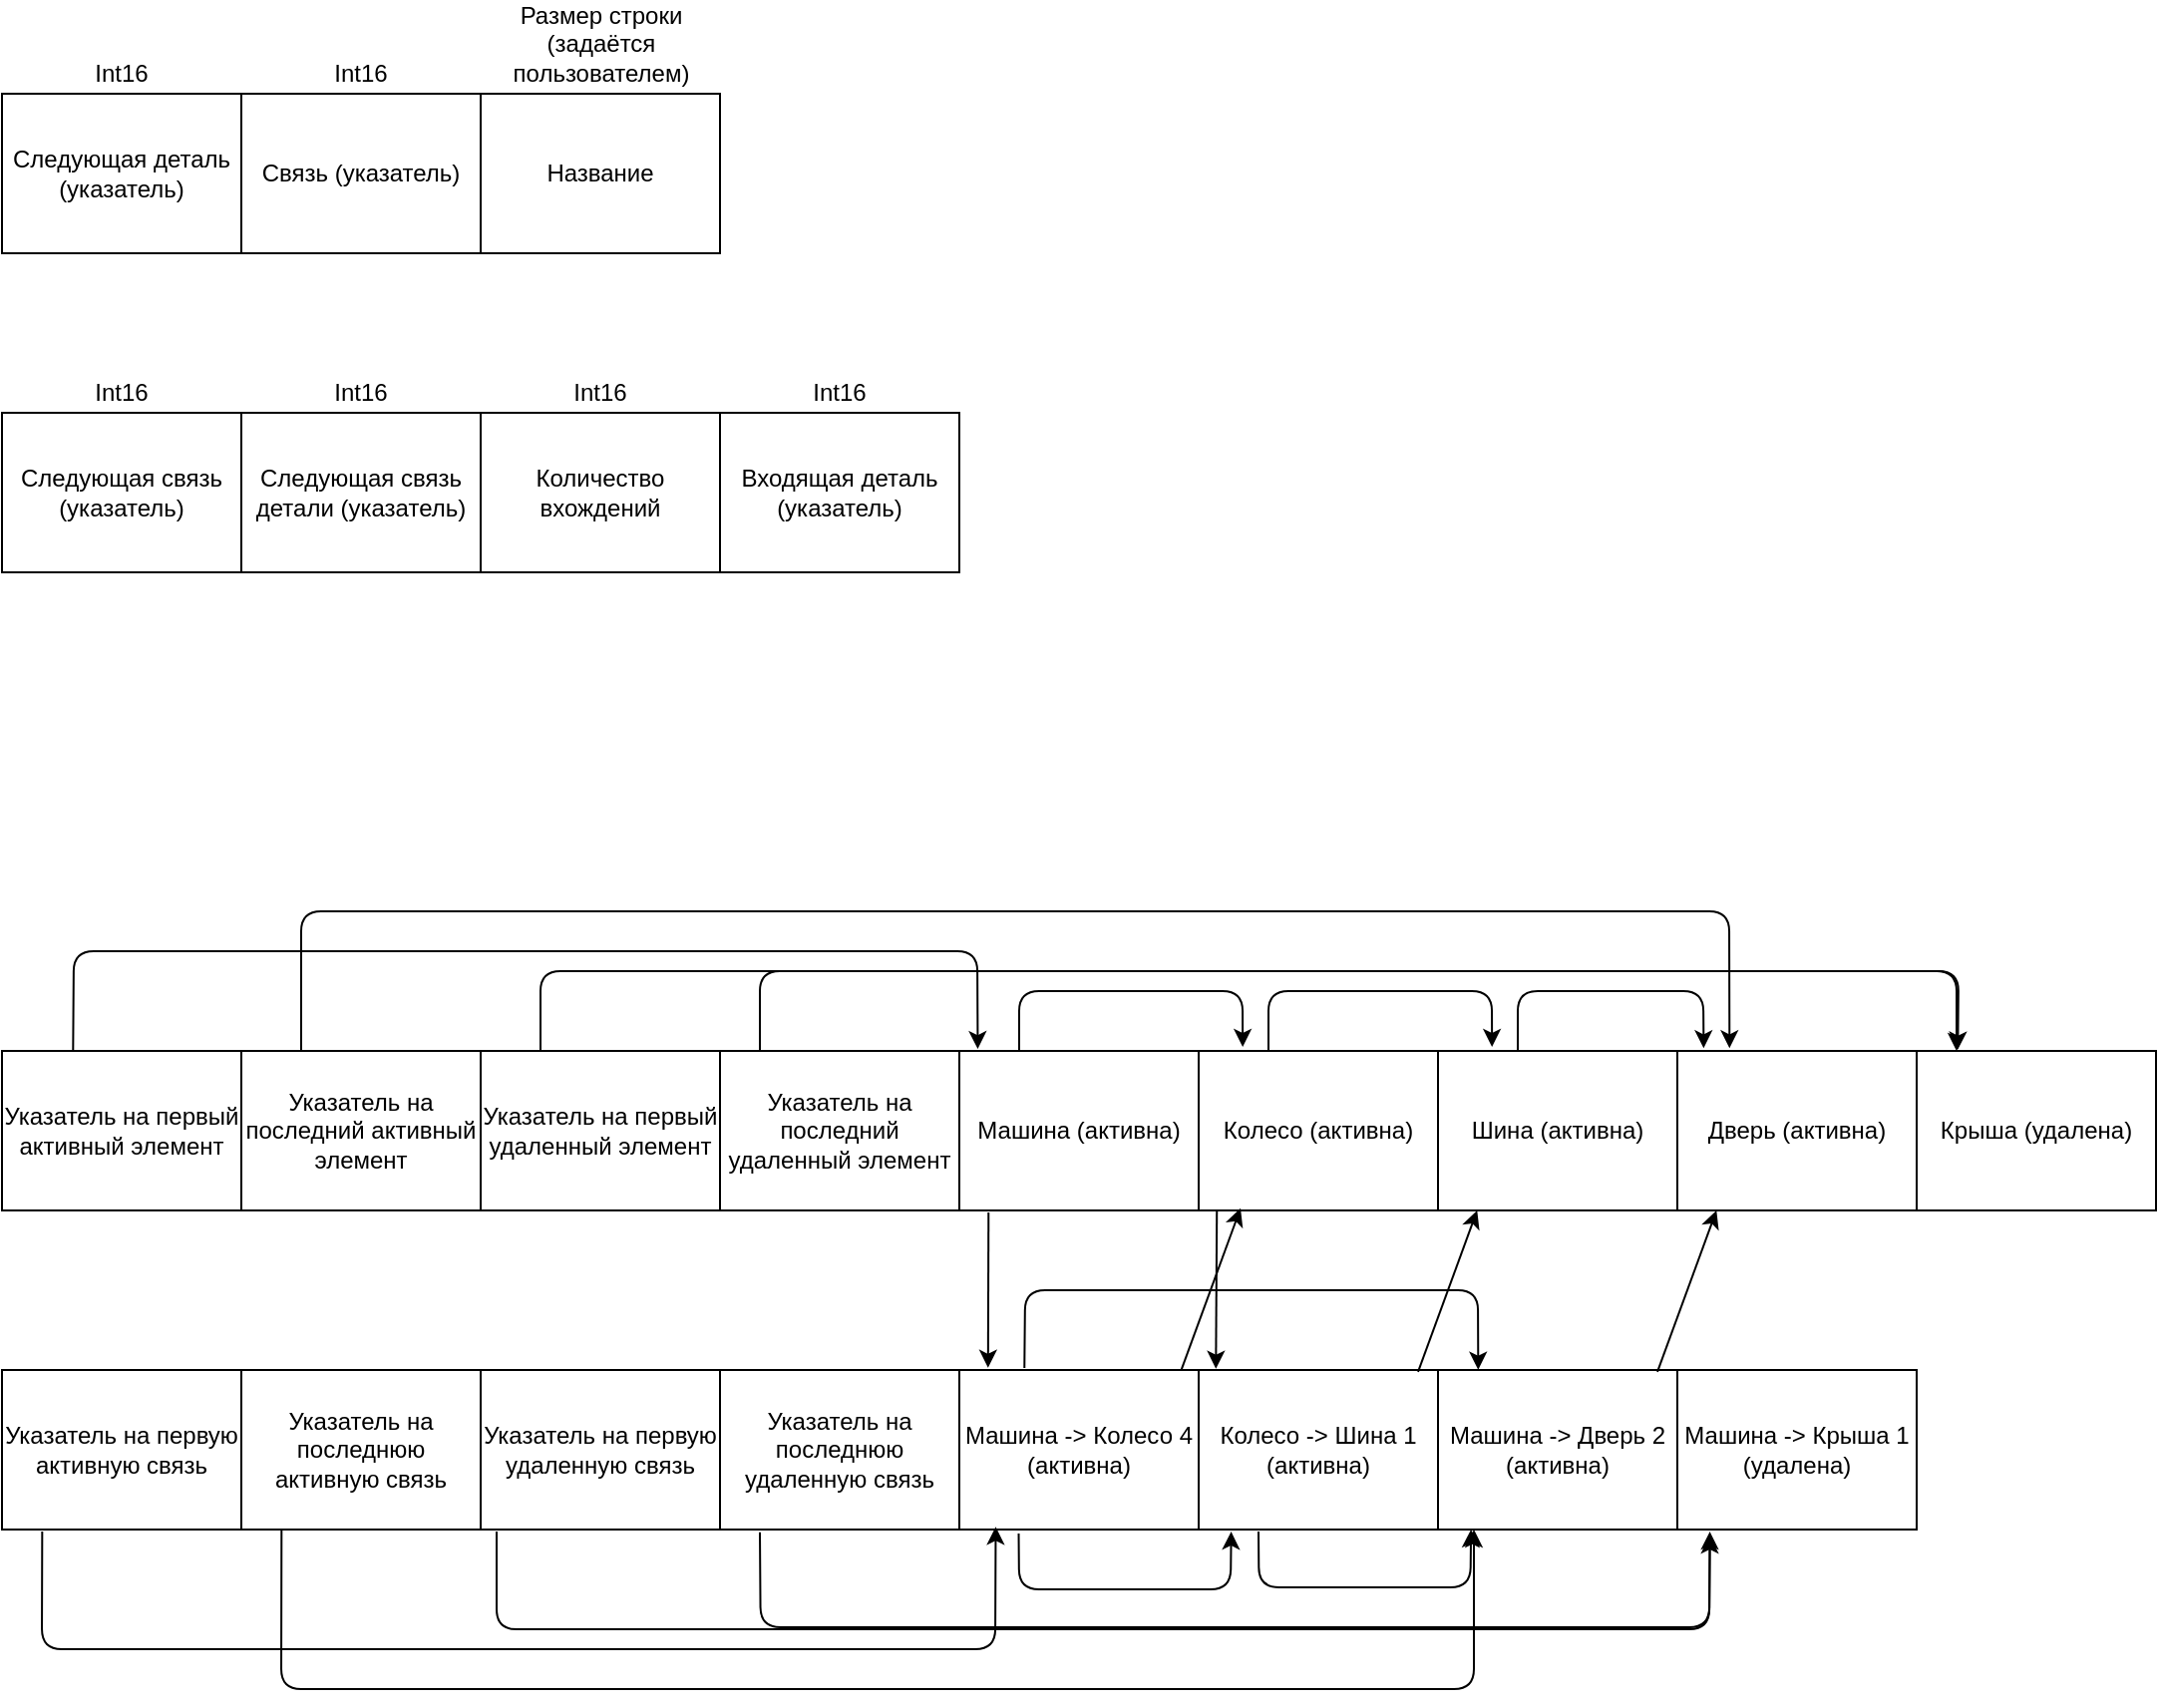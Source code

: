 <mxfile version="13.10.2" type="device"><diagram id="VO4cCBU8BxVilEIm6Thr" name="Page-1"><mxGraphModel dx="1367" dy="922" grid="1" gridSize="10" guides="1" tooltips="1" connect="1" arrows="1" fold="1" page="1" pageScale="1" pageWidth="827" pageHeight="1169" math="0" shadow="0"><root><mxCell id="0"/><mxCell id="1" parent="0"/><mxCell id="U0HnDEBjHrGHsnnuCINV-14" value="" style="shape=table;html=1;whiteSpace=wrap;startSize=0;container=1;collapsible=0;childLayout=tableLayout;" vertex="1" parent="1"><mxGeometry x="80" y="80" width="360" height="80" as="geometry"/></mxCell><mxCell id="U0HnDEBjHrGHsnnuCINV-15" value="" style="shape=partialRectangle;html=1;whiteSpace=wrap;collapsible=0;dropTarget=0;pointerEvents=0;fillColor=none;top=0;left=0;bottom=0;right=0;points=[[0,0.5],[1,0.5]];portConstraint=eastwest;" vertex="1" parent="U0HnDEBjHrGHsnnuCINV-14"><mxGeometry width="360" height="80" as="geometry"/></mxCell><mxCell id="U0HnDEBjHrGHsnnuCINV-16" value="Следующая деталь (указатель)" style="shape=partialRectangle;html=1;whiteSpace=wrap;connectable=0;overflow=hidden;fillColor=none;top=0;left=0;bottom=0;right=0;" vertex="1" parent="U0HnDEBjHrGHsnnuCINV-15"><mxGeometry width="120" height="80" as="geometry"/></mxCell><mxCell id="U0HnDEBjHrGHsnnuCINV-17" value="Связь (указатель)" style="shape=partialRectangle;html=1;whiteSpace=wrap;connectable=0;overflow=hidden;fillColor=none;top=0;left=0;bottom=0;right=0;" vertex="1" parent="U0HnDEBjHrGHsnnuCINV-15"><mxGeometry x="120" width="120" height="80" as="geometry"/></mxCell><mxCell id="U0HnDEBjHrGHsnnuCINV-18" value="Название" style="shape=partialRectangle;html=1;whiteSpace=wrap;connectable=0;overflow=hidden;fillColor=none;top=0;left=0;bottom=0;right=0;" vertex="1" parent="U0HnDEBjHrGHsnnuCINV-15"><mxGeometry x="240" width="120" height="80" as="geometry"/></mxCell><mxCell id="U0HnDEBjHrGHsnnuCINV-19" value="" style="shape=table;html=1;whiteSpace=wrap;startSize=0;container=1;collapsible=0;childLayout=tableLayout;" vertex="1" parent="1"><mxGeometry x="80" y="240" width="480" height="80" as="geometry"/></mxCell><mxCell id="U0HnDEBjHrGHsnnuCINV-20" value="" style="shape=partialRectangle;html=1;whiteSpace=wrap;collapsible=0;dropTarget=0;pointerEvents=0;fillColor=none;top=0;left=0;bottom=0;right=0;points=[[0,0.5],[1,0.5]];portConstraint=eastwest;" vertex="1" parent="U0HnDEBjHrGHsnnuCINV-19"><mxGeometry width="480" height="80" as="geometry"/></mxCell><mxCell id="U0HnDEBjHrGHsnnuCINV-21" value="Следующая связь (указатель)" style="shape=partialRectangle;html=1;whiteSpace=wrap;connectable=0;overflow=hidden;fillColor=none;top=0;left=0;bottom=0;right=0;" vertex="1" parent="U0HnDEBjHrGHsnnuCINV-20"><mxGeometry width="120" height="80" as="geometry"/></mxCell><mxCell id="U0HnDEBjHrGHsnnuCINV-22" value="Следующая связь детали (указатель)" style="shape=partialRectangle;html=1;whiteSpace=wrap;connectable=0;overflow=hidden;fillColor=none;top=0;left=0;bottom=0;right=0;" vertex="1" parent="U0HnDEBjHrGHsnnuCINV-20"><mxGeometry x="120" width="120" height="80" as="geometry"/></mxCell><mxCell id="U0HnDEBjHrGHsnnuCINV-23" value="Количество вхождений" style="shape=partialRectangle;html=1;whiteSpace=wrap;connectable=0;overflow=hidden;fillColor=none;top=0;left=0;bottom=0;right=0;" vertex="1" parent="U0HnDEBjHrGHsnnuCINV-20"><mxGeometry x="240" width="120" height="80" as="geometry"/></mxCell><mxCell id="U0HnDEBjHrGHsnnuCINV-24" value="Входящая деталь (указатель)" style="shape=partialRectangle;html=1;whiteSpace=wrap;connectable=0;overflow=hidden;fillColor=none;top=0;left=0;bottom=0;right=0;" vertex="1" parent="U0HnDEBjHrGHsnnuCINV-20"><mxGeometry x="360" width="120" height="80" as="geometry"/></mxCell><mxCell id="U0HnDEBjHrGHsnnuCINV-25" value="Int16" style="text;html=1;strokeColor=none;fillColor=none;align=center;verticalAlign=middle;whiteSpace=wrap;rounded=0;" vertex="1" parent="1"><mxGeometry x="120" y="60" width="40" height="20" as="geometry"/></mxCell><mxCell id="U0HnDEBjHrGHsnnuCINV-26" value="Int16" style="text;html=1;strokeColor=none;fillColor=none;align=center;verticalAlign=middle;whiteSpace=wrap;rounded=0;" vertex="1" parent="1"><mxGeometry x="240" y="60" width="40" height="20" as="geometry"/></mxCell><mxCell id="U0HnDEBjHrGHsnnuCINV-27" value="Int16" style="text;html=1;strokeColor=none;fillColor=none;align=center;verticalAlign=middle;whiteSpace=wrap;rounded=0;" vertex="1" parent="1"><mxGeometry x="120" y="220" width="40" height="20" as="geometry"/></mxCell><mxCell id="U0HnDEBjHrGHsnnuCINV-28" value="Int16" style="text;html=1;strokeColor=none;fillColor=none;align=center;verticalAlign=middle;whiteSpace=wrap;rounded=0;" vertex="1" parent="1"><mxGeometry x="240" y="220" width="40" height="20" as="geometry"/></mxCell><mxCell id="U0HnDEBjHrGHsnnuCINV-29" value="Int16" style="text;html=1;strokeColor=none;fillColor=none;align=center;verticalAlign=middle;whiteSpace=wrap;rounded=0;" vertex="1" parent="1"><mxGeometry x="360" y="220" width="40" height="20" as="geometry"/></mxCell><mxCell id="U0HnDEBjHrGHsnnuCINV-30" value="Int16" style="text;html=1;strokeColor=none;fillColor=none;align=center;verticalAlign=middle;whiteSpace=wrap;rounded=0;" vertex="1" parent="1"><mxGeometry x="480" y="220" width="40" height="20" as="geometry"/></mxCell><mxCell id="U0HnDEBjHrGHsnnuCINV-31" value="Размер строки (задаётся пользователем)" style="text;html=1;strokeColor=none;fillColor=none;align=center;verticalAlign=middle;whiteSpace=wrap;rounded=0;" vertex="1" parent="1"><mxGeometry x="327.5" y="40" width="105" height="30" as="geometry"/></mxCell><mxCell id="U0HnDEBjHrGHsnnuCINV-32" value="" style="shape=table;html=1;whiteSpace=wrap;startSize=0;container=1;collapsible=0;childLayout=tableLayout;" vertex="1" parent="1"><mxGeometry x="80" y="560" width="1080" height="80" as="geometry"/></mxCell><mxCell id="U0HnDEBjHrGHsnnuCINV-33" value="" style="shape=partialRectangle;html=1;whiteSpace=wrap;collapsible=0;dropTarget=0;pointerEvents=0;fillColor=none;top=0;left=0;bottom=0;right=0;points=[[0,0.5],[1,0.5]];portConstraint=eastwest;" vertex="1" parent="U0HnDEBjHrGHsnnuCINV-32"><mxGeometry width="1080" height="80" as="geometry"/></mxCell><mxCell id="U0HnDEBjHrGHsnnuCINV-34" value="Указатель на первый активный элемент" style="shape=partialRectangle;html=1;whiteSpace=wrap;connectable=0;overflow=hidden;fillColor=none;top=0;left=0;bottom=0;right=0;" vertex="1" parent="U0HnDEBjHrGHsnnuCINV-33"><mxGeometry width="120" height="80" as="geometry"/></mxCell><mxCell id="U0HnDEBjHrGHsnnuCINV-35" value="&lt;span&gt;Указатель на последний активный элемент&lt;/span&gt;" style="shape=partialRectangle;html=1;whiteSpace=wrap;connectable=0;overflow=hidden;fillColor=none;top=0;left=0;bottom=0;right=0;" vertex="1" parent="U0HnDEBjHrGHsnnuCINV-33"><mxGeometry x="120" width="120" height="80" as="geometry"/></mxCell><mxCell id="U0HnDEBjHrGHsnnuCINV-36" value="&lt;span&gt;Указатель на первый удаленный элемент&lt;/span&gt;" style="shape=partialRectangle;html=1;whiteSpace=wrap;connectable=0;overflow=hidden;fillColor=none;top=0;left=0;bottom=0;right=0;" vertex="1" parent="U0HnDEBjHrGHsnnuCINV-33"><mxGeometry x="240" width="120" height="80" as="geometry"/></mxCell><mxCell id="U0HnDEBjHrGHsnnuCINV-37" value="&lt;span&gt;Указатель на последний удаленный элемент&lt;/span&gt;" style="shape=partialRectangle;html=1;whiteSpace=wrap;connectable=0;overflow=hidden;fillColor=none;top=0;left=0;bottom=0;right=0;" vertex="1" parent="U0HnDEBjHrGHsnnuCINV-33"><mxGeometry x="360" width="120" height="80" as="geometry"/></mxCell><mxCell id="U0HnDEBjHrGHsnnuCINV-38" value="Машина (активна)" style="shape=partialRectangle;html=1;whiteSpace=wrap;connectable=0;overflow=hidden;fillColor=none;top=0;left=0;bottom=0;right=0;" vertex="1" parent="U0HnDEBjHrGHsnnuCINV-33"><mxGeometry x="480" width="120" height="80" as="geometry"/></mxCell><mxCell id="U0HnDEBjHrGHsnnuCINV-39" value="Колесо (активна)" style="shape=partialRectangle;html=1;whiteSpace=wrap;connectable=0;overflow=hidden;fillColor=none;top=0;left=0;bottom=0;right=0;" vertex="1" parent="U0HnDEBjHrGHsnnuCINV-33"><mxGeometry x="600" width="120" height="80" as="geometry"/></mxCell><mxCell id="U0HnDEBjHrGHsnnuCINV-40" value="Шина (активна)" style="shape=partialRectangle;html=1;whiteSpace=wrap;connectable=0;overflow=hidden;fillColor=none;top=0;left=0;bottom=0;right=0;" vertex="1" parent="U0HnDEBjHrGHsnnuCINV-33"><mxGeometry x="720" width="120" height="80" as="geometry"/></mxCell><mxCell id="U0HnDEBjHrGHsnnuCINV-60" value="Дверь (активна)" style="shape=partialRectangle;html=1;whiteSpace=wrap;connectable=0;overflow=hidden;fillColor=none;top=0;left=0;bottom=0;right=0;" vertex="1" parent="U0HnDEBjHrGHsnnuCINV-33"><mxGeometry x="840" width="120" height="80" as="geometry"/></mxCell><mxCell id="U0HnDEBjHrGHsnnuCINV-61" value="Крыша (удалена)" style="shape=partialRectangle;html=1;whiteSpace=wrap;connectable=0;overflow=hidden;fillColor=none;top=0;left=0;bottom=0;right=0;" vertex="1" parent="U0HnDEBjHrGHsnnuCINV-33"><mxGeometry x="960" width="120" height="80" as="geometry"/></mxCell><mxCell id="U0HnDEBjHrGHsnnuCINV-62" value="" style="endArrow=classic;html=1;exitX=0.033;exitY=0;exitDx=0;exitDy=0;exitPerimeter=0;entryX=0.453;entryY=-0.012;entryDx=0;entryDy=0;entryPerimeter=0;" edge="1" parent="U0HnDEBjHrGHsnnuCINV-32" source="U0HnDEBjHrGHsnnuCINV-33" target="U0HnDEBjHrGHsnnuCINV-33"><mxGeometry width="50" height="50" relative="1" as="geometry"><mxPoint x="70" y="-10" as="sourcePoint"/><mxPoint x="490" y="-70" as="targetPoint"/><Array as="points"><mxPoint x="36" y="-50"/><mxPoint x="489" y="-50"/></Array></mxGeometry></mxCell><mxCell id="U0HnDEBjHrGHsnnuCINV-50" value="" style="shape=table;html=1;whiteSpace=wrap;startSize=0;container=1;collapsible=0;childLayout=tableLayout;" vertex="1" parent="1"><mxGeometry x="80" y="720" width="960" height="80" as="geometry"/></mxCell><mxCell id="U0HnDEBjHrGHsnnuCINV-51" value="" style="shape=partialRectangle;html=1;whiteSpace=wrap;collapsible=0;dropTarget=0;pointerEvents=0;fillColor=none;top=0;left=0;bottom=0;right=0;points=[[0,0.5],[1,0.5]];portConstraint=eastwest;" vertex="1" parent="U0HnDEBjHrGHsnnuCINV-50"><mxGeometry width="960" height="80" as="geometry"/></mxCell><mxCell id="U0HnDEBjHrGHsnnuCINV-52" value="Указатель на первую активную связь" style="shape=partialRectangle;html=1;whiteSpace=wrap;connectable=0;overflow=hidden;fillColor=none;top=0;left=0;bottom=0;right=0;" vertex="1" parent="U0HnDEBjHrGHsnnuCINV-51"><mxGeometry width="120" height="80" as="geometry"/></mxCell><mxCell id="U0HnDEBjHrGHsnnuCINV-53" value="&lt;span&gt;Указатель на последнюю активную связь&lt;/span&gt;" style="shape=partialRectangle;html=1;whiteSpace=wrap;connectable=0;overflow=hidden;fillColor=none;top=0;left=0;bottom=0;right=0;" vertex="1" parent="U0HnDEBjHrGHsnnuCINV-51"><mxGeometry x="120" width="120" height="80" as="geometry"/></mxCell><mxCell id="U0HnDEBjHrGHsnnuCINV-54" value="&lt;span&gt;Указатель на первую удаленную связь&lt;/span&gt;" style="shape=partialRectangle;html=1;whiteSpace=wrap;connectable=0;overflow=hidden;fillColor=none;top=0;left=0;bottom=0;right=0;" vertex="1" parent="U0HnDEBjHrGHsnnuCINV-51"><mxGeometry x="240" width="120" height="80" as="geometry"/></mxCell><mxCell id="U0HnDEBjHrGHsnnuCINV-55" value="&lt;span&gt;Указатель на последнюю удаленную связь&lt;/span&gt;" style="shape=partialRectangle;html=1;whiteSpace=wrap;connectable=0;overflow=hidden;fillColor=none;top=0;left=0;bottom=0;right=0;" vertex="1" parent="U0HnDEBjHrGHsnnuCINV-51"><mxGeometry x="360" width="120" height="80" as="geometry"/></mxCell><mxCell id="U0HnDEBjHrGHsnnuCINV-56" value="&lt;span&gt;Машина -&amp;gt; Колесо 4 (активна)&lt;/span&gt;" style="shape=partialRectangle;html=1;whiteSpace=wrap;connectable=0;overflow=hidden;fillColor=none;top=0;left=0;bottom=0;right=0;" vertex="1" parent="U0HnDEBjHrGHsnnuCINV-51"><mxGeometry x="480" width="120" height="80" as="geometry"/></mxCell><mxCell id="U0HnDEBjHrGHsnnuCINV-57" value="&lt;span&gt;Колесо -&amp;gt; Шина 1 (активна)&lt;/span&gt;" style="shape=partialRectangle;html=1;whiteSpace=wrap;connectable=0;overflow=hidden;fillColor=none;top=0;left=0;bottom=0;right=0;" vertex="1" parent="U0HnDEBjHrGHsnnuCINV-51"><mxGeometry x="600" width="120" height="80" as="geometry"/></mxCell><mxCell id="U0HnDEBjHrGHsnnuCINV-58" value="Машина -&amp;gt; Дверь 2 (активна)" style="shape=partialRectangle;html=1;whiteSpace=wrap;connectable=0;overflow=hidden;fillColor=none;top=0;left=0;bottom=0;right=0;" vertex="1" parent="U0HnDEBjHrGHsnnuCINV-51"><mxGeometry x="720" width="120" height="80" as="geometry"/></mxCell><mxCell id="U0HnDEBjHrGHsnnuCINV-59" value="Машина -&amp;gt; Крыша 1 (удалена)" style="shape=partialRectangle;html=1;whiteSpace=wrap;connectable=0;overflow=hidden;fillColor=none;top=0;left=0;bottom=0;right=0;" vertex="1" parent="U0HnDEBjHrGHsnnuCINV-51"><mxGeometry x="840" width="120" height="80" as="geometry"/></mxCell><mxCell id="U0HnDEBjHrGHsnnuCINV-73" value="" style="endArrow=classic;html=1;exitX=0.021;exitY=1.013;exitDx=0;exitDy=0;exitPerimeter=0;entryX=0.519;entryY=0.983;entryDx=0;entryDy=0;entryPerimeter=0;" edge="1" parent="U0HnDEBjHrGHsnnuCINV-50" source="U0HnDEBjHrGHsnnuCINV-51" target="U0HnDEBjHrGHsnnuCINV-51"><mxGeometry width="50" height="50" relative="1" as="geometry"><mxPoint x="120" y="180" as="sourcePoint"/><mxPoint x="170" y="130" as="targetPoint"/><Array as="points"><mxPoint x="20" y="140"/><mxPoint x="498" y="140"/></Array></mxGeometry></mxCell><mxCell id="U0HnDEBjHrGHsnnuCINV-77" value="" style="endArrow=classic;html=1;exitX=0.531;exitY=1.025;exitDx=0;exitDy=0;exitPerimeter=0;entryX=0.642;entryY=1.013;entryDx=0;entryDy=0;entryPerimeter=0;" edge="1" parent="U0HnDEBjHrGHsnnuCINV-50" source="U0HnDEBjHrGHsnnuCINV-51" target="U0HnDEBjHrGHsnnuCINV-51"><mxGeometry width="50" height="50" relative="1" as="geometry"><mxPoint x="500" y="270" as="sourcePoint"/><mxPoint x="550" y="220" as="targetPoint"/><Array as="points"><mxPoint x="510" y="110"/><mxPoint x="616" y="110"/></Array></mxGeometry></mxCell><mxCell id="U0HnDEBjHrGHsnnuCINV-80" value="" style="endArrow=classic;html=1;exitX=0.534;exitY=-0.012;exitDx=0;exitDy=0;exitPerimeter=0;entryX=0.771;entryY=-0.002;entryDx=0;entryDy=0;entryPerimeter=0;" edge="1" parent="U0HnDEBjHrGHsnnuCINV-50" source="U0HnDEBjHrGHsnnuCINV-51" target="U0HnDEBjHrGHsnnuCINV-51"><mxGeometry width="50" height="50" relative="1" as="geometry"><mxPoint x="660" as="sourcePoint"/><mxPoint x="740" y="-4" as="targetPoint"/><Array as="points"><mxPoint x="513" y="-40"/><mxPoint x="740" y="-40"/></Array></mxGeometry></mxCell><mxCell id="U0HnDEBjHrGHsnnuCINV-63" value="" style="endArrow=classic;html=1;exitX=0.033;exitY=0;exitDx=0;exitDy=0;exitPerimeter=0;entryX=0.802;entryY=-0.017;entryDx=0;entryDy=0;entryPerimeter=0;" edge="1" parent="1" target="U0HnDEBjHrGHsnnuCINV-33"><mxGeometry width="50" height="50" relative="1" as="geometry"><mxPoint x="230.0" y="560" as="sourcePoint"/><mxPoint x="1060" y="560" as="targetPoint"/><Array as="points"><mxPoint x="230" y="490"/><mxPoint x="946" y="490"/></Array></mxGeometry></mxCell><mxCell id="U0HnDEBjHrGHsnnuCINV-65" value="" style="endArrow=classic;html=1;exitX=0.033;exitY=0;exitDx=0;exitDy=0;exitPerimeter=0;" edge="1" parent="1"><mxGeometry width="50" height="50" relative="1" as="geometry"><mxPoint x="350.0" y="560" as="sourcePoint"/><mxPoint x="1060" y="560" as="targetPoint"/><Array as="points"><mxPoint x="350" y="520"/><mxPoint x="1060" y="520"/></Array></mxGeometry></mxCell><mxCell id="U0HnDEBjHrGHsnnuCINV-66" value="" style="endArrow=classic;html=1;exitX=0.033;exitY=0;exitDx=0;exitDy=0;exitPerimeter=0;entryX=0.908;entryY=-0.009;entryDx=0;entryDy=0;entryPerimeter=0;" edge="1" parent="1" target="U0HnDEBjHrGHsnnuCINV-33"><mxGeometry width="50" height="50" relative="1" as="geometry"><mxPoint x="460" y="560" as="sourcePoint"/><mxPoint x="1160" y="520" as="targetPoint"/><Array as="points"><mxPoint x="460" y="520"/><mxPoint x="1061" y="520"/></Array></mxGeometry></mxCell><mxCell id="U0HnDEBjHrGHsnnuCINV-68" value="" style="endArrow=classic;html=1;exitX=0.033;exitY=0;exitDx=0;exitDy=0;exitPerimeter=0;entryX=0.576;entryY=-0.025;entryDx=0;entryDy=0;entryPerimeter=0;" edge="1" parent="1" target="U0HnDEBjHrGHsnnuCINV-33"><mxGeometry width="50" height="50" relative="1" as="geometry"><mxPoint x="590" y="560" as="sourcePoint"/><mxPoint x="1191.56" y="560" as="targetPoint"/><Array as="points"><mxPoint x="590" y="530"/><mxPoint x="702" y="530"/></Array></mxGeometry></mxCell><mxCell id="U0HnDEBjHrGHsnnuCINV-69" value="" style="endArrow=classic;html=1;exitX=0.033;exitY=0;exitDx=0;exitDy=0;exitPerimeter=0;entryX=0.576;entryY=-0.025;entryDx=0;entryDy=0;entryPerimeter=0;" edge="1" parent="1"><mxGeometry width="50" height="50" relative="1" as="geometry"><mxPoint x="715" y="560" as="sourcePoint"/><mxPoint x="827.08" y="558" as="targetPoint"/><Array as="points"><mxPoint x="715" y="530"/><mxPoint x="827" y="530"/></Array></mxGeometry></mxCell><mxCell id="U0HnDEBjHrGHsnnuCINV-70" value="" style="endArrow=classic;html=1;exitX=0.033;exitY=0;exitDx=0;exitDy=0;exitPerimeter=0;entryX=0.79;entryY=-0.017;entryDx=0;entryDy=0;entryPerimeter=0;" edge="1" parent="1" target="U0HnDEBjHrGHsnnuCINV-33"><mxGeometry width="50" height="50" relative="1" as="geometry"><mxPoint x="840" y="560" as="sourcePoint"/><mxPoint x="1050" y="559" as="targetPoint"/><Array as="points"><mxPoint x="840" y="530"/><mxPoint x="933" y="530"/></Array></mxGeometry></mxCell><mxCell id="U0HnDEBjHrGHsnnuCINV-74" value="" style="endArrow=classic;html=1;exitX=0.021;exitY=1.013;exitDx=0;exitDy=0;exitPerimeter=0;" edge="1" parent="1"><mxGeometry width="50" height="50" relative="1" as="geometry"><mxPoint x="220.16" y="800" as="sourcePoint"/><mxPoint x="818" y="800" as="targetPoint"/><Array as="points"><mxPoint x="220" y="880"/><mxPoint x="818" y="880"/></Array></mxGeometry></mxCell><mxCell id="U0HnDEBjHrGHsnnuCINV-75" value="" style="endArrow=classic;html=1;entryX=0.892;entryY=1.013;entryDx=0;entryDy=0;entryPerimeter=0;" edge="1" parent="1" target="U0HnDEBjHrGHsnnuCINV-51"><mxGeometry width="50" height="50" relative="1" as="geometry"><mxPoint x="328" y="801" as="sourcePoint"/><mxPoint x="805.74" y="800.0" as="targetPoint"/><Array as="points"><mxPoint x="328" y="850"/><mxPoint x="936" y="850"/></Array></mxGeometry></mxCell><mxCell id="U0HnDEBjHrGHsnnuCINV-76" value="" style="endArrow=classic;html=1;exitX=0.021;exitY=1.013;exitDx=0;exitDy=0;exitPerimeter=0;entryX=0.892;entryY=1.038;entryDx=0;entryDy=0;entryPerimeter=0;" edge="1" parent="1" target="U0HnDEBjHrGHsnnuCINV-51"><mxGeometry width="50" height="50" relative="1" as="geometry"><mxPoint x="460.0" y="801.36" as="sourcePoint"/><mxPoint x="1068.66" y="800" as="targetPoint"/><Array as="points"><mxPoint x="460.34" y="848.96"/><mxPoint x="936" y="849"/></Array></mxGeometry></mxCell><mxCell id="U0HnDEBjHrGHsnnuCINV-78" value="" style="endArrow=classic;html=1;exitX=0.531;exitY=1.025;exitDx=0;exitDy=0;exitPerimeter=0;entryX=0.642;entryY=1.013;entryDx=0;entryDy=0;entryPerimeter=0;" edge="1" parent="1"><mxGeometry width="50" height="50" relative="1" as="geometry"><mxPoint x="710" y="800.96" as="sourcePoint"/><mxPoint x="816.56" y="800" as="targetPoint"/><Array as="points"><mxPoint x="710.24" y="828.96"/><mxPoint x="816.24" y="828.96"/></Array></mxGeometry></mxCell><mxCell id="U0HnDEBjHrGHsnnuCINV-79" value="" style="endArrow=classic;html=1;exitX=0.458;exitY=1.013;exitDx=0;exitDy=0;exitPerimeter=0;entryX=0.515;entryY=-0.014;entryDx=0;entryDy=0;entryPerimeter=0;" edge="1" parent="1" source="U0HnDEBjHrGHsnnuCINV-33" target="U0HnDEBjHrGHsnnuCINV-51"><mxGeometry width="50" height="50" relative="1" as="geometry"><mxPoint x="600" y="700" as="sourcePoint"/><mxPoint x="576" y="720" as="targetPoint"/></mxGeometry></mxCell><mxCell id="U0HnDEBjHrGHsnnuCINV-81" value="" style="endArrow=classic;html=1;entryX=0.634;entryY=-0.008;entryDx=0;entryDy=0;entryPerimeter=0;exitX=0.564;exitY=1.004;exitDx=0;exitDy=0;exitPerimeter=0;" edge="1" parent="1" source="U0HnDEBjHrGHsnnuCINV-33" target="U0HnDEBjHrGHsnnuCINV-51"><mxGeometry width="50" height="50" relative="1" as="geometry"><mxPoint x="689" y="642" as="sourcePoint"/><mxPoint x="689" y="718" as="targetPoint"/></mxGeometry></mxCell><mxCell id="U0HnDEBjHrGHsnnuCINV-82" value="" style="endArrow=classic;html=1;exitX=0.616;exitY=-0.002;exitDx=0;exitDy=0;exitPerimeter=0;entryX=0.575;entryY=0.986;entryDx=0;entryDy=0;entryPerimeter=0;" edge="1" parent="1" source="U0HnDEBjHrGHsnnuCINV-51" target="U0HnDEBjHrGHsnnuCINV-33"><mxGeometry width="50" height="50" relative="1" as="geometry"><mxPoint x="650" y="710" as="sourcePoint"/><mxPoint x="700" y="660" as="targetPoint"/></mxGeometry></mxCell><mxCell id="U0HnDEBjHrGHsnnuCINV-83" value="" style="endArrow=classic;html=1;exitX=0.616;exitY=-0.002;exitDx=0;exitDy=0;exitPerimeter=0;entryX=0.575;entryY=0.986;entryDx=0;entryDy=0;entryPerimeter=0;" edge="1" parent="1"><mxGeometry width="50" height="50" relative="1" as="geometry"><mxPoint x="790.0" y="720.96" as="sourcePoint"/><mxPoint x="819.64" y="640.0" as="targetPoint"/></mxGeometry></mxCell><mxCell id="U0HnDEBjHrGHsnnuCINV-84" value="" style="endArrow=classic;html=1;exitX=0.616;exitY=-0.002;exitDx=0;exitDy=0;exitPerimeter=0;entryX=0.575;entryY=0.986;entryDx=0;entryDy=0;entryPerimeter=0;" edge="1" parent="1"><mxGeometry width="50" height="50" relative="1" as="geometry"><mxPoint x="910.0" y="720.96" as="sourcePoint"/><mxPoint x="939.64" y="640.0" as="targetPoint"/></mxGeometry></mxCell></root></mxGraphModel></diagram></mxfile>